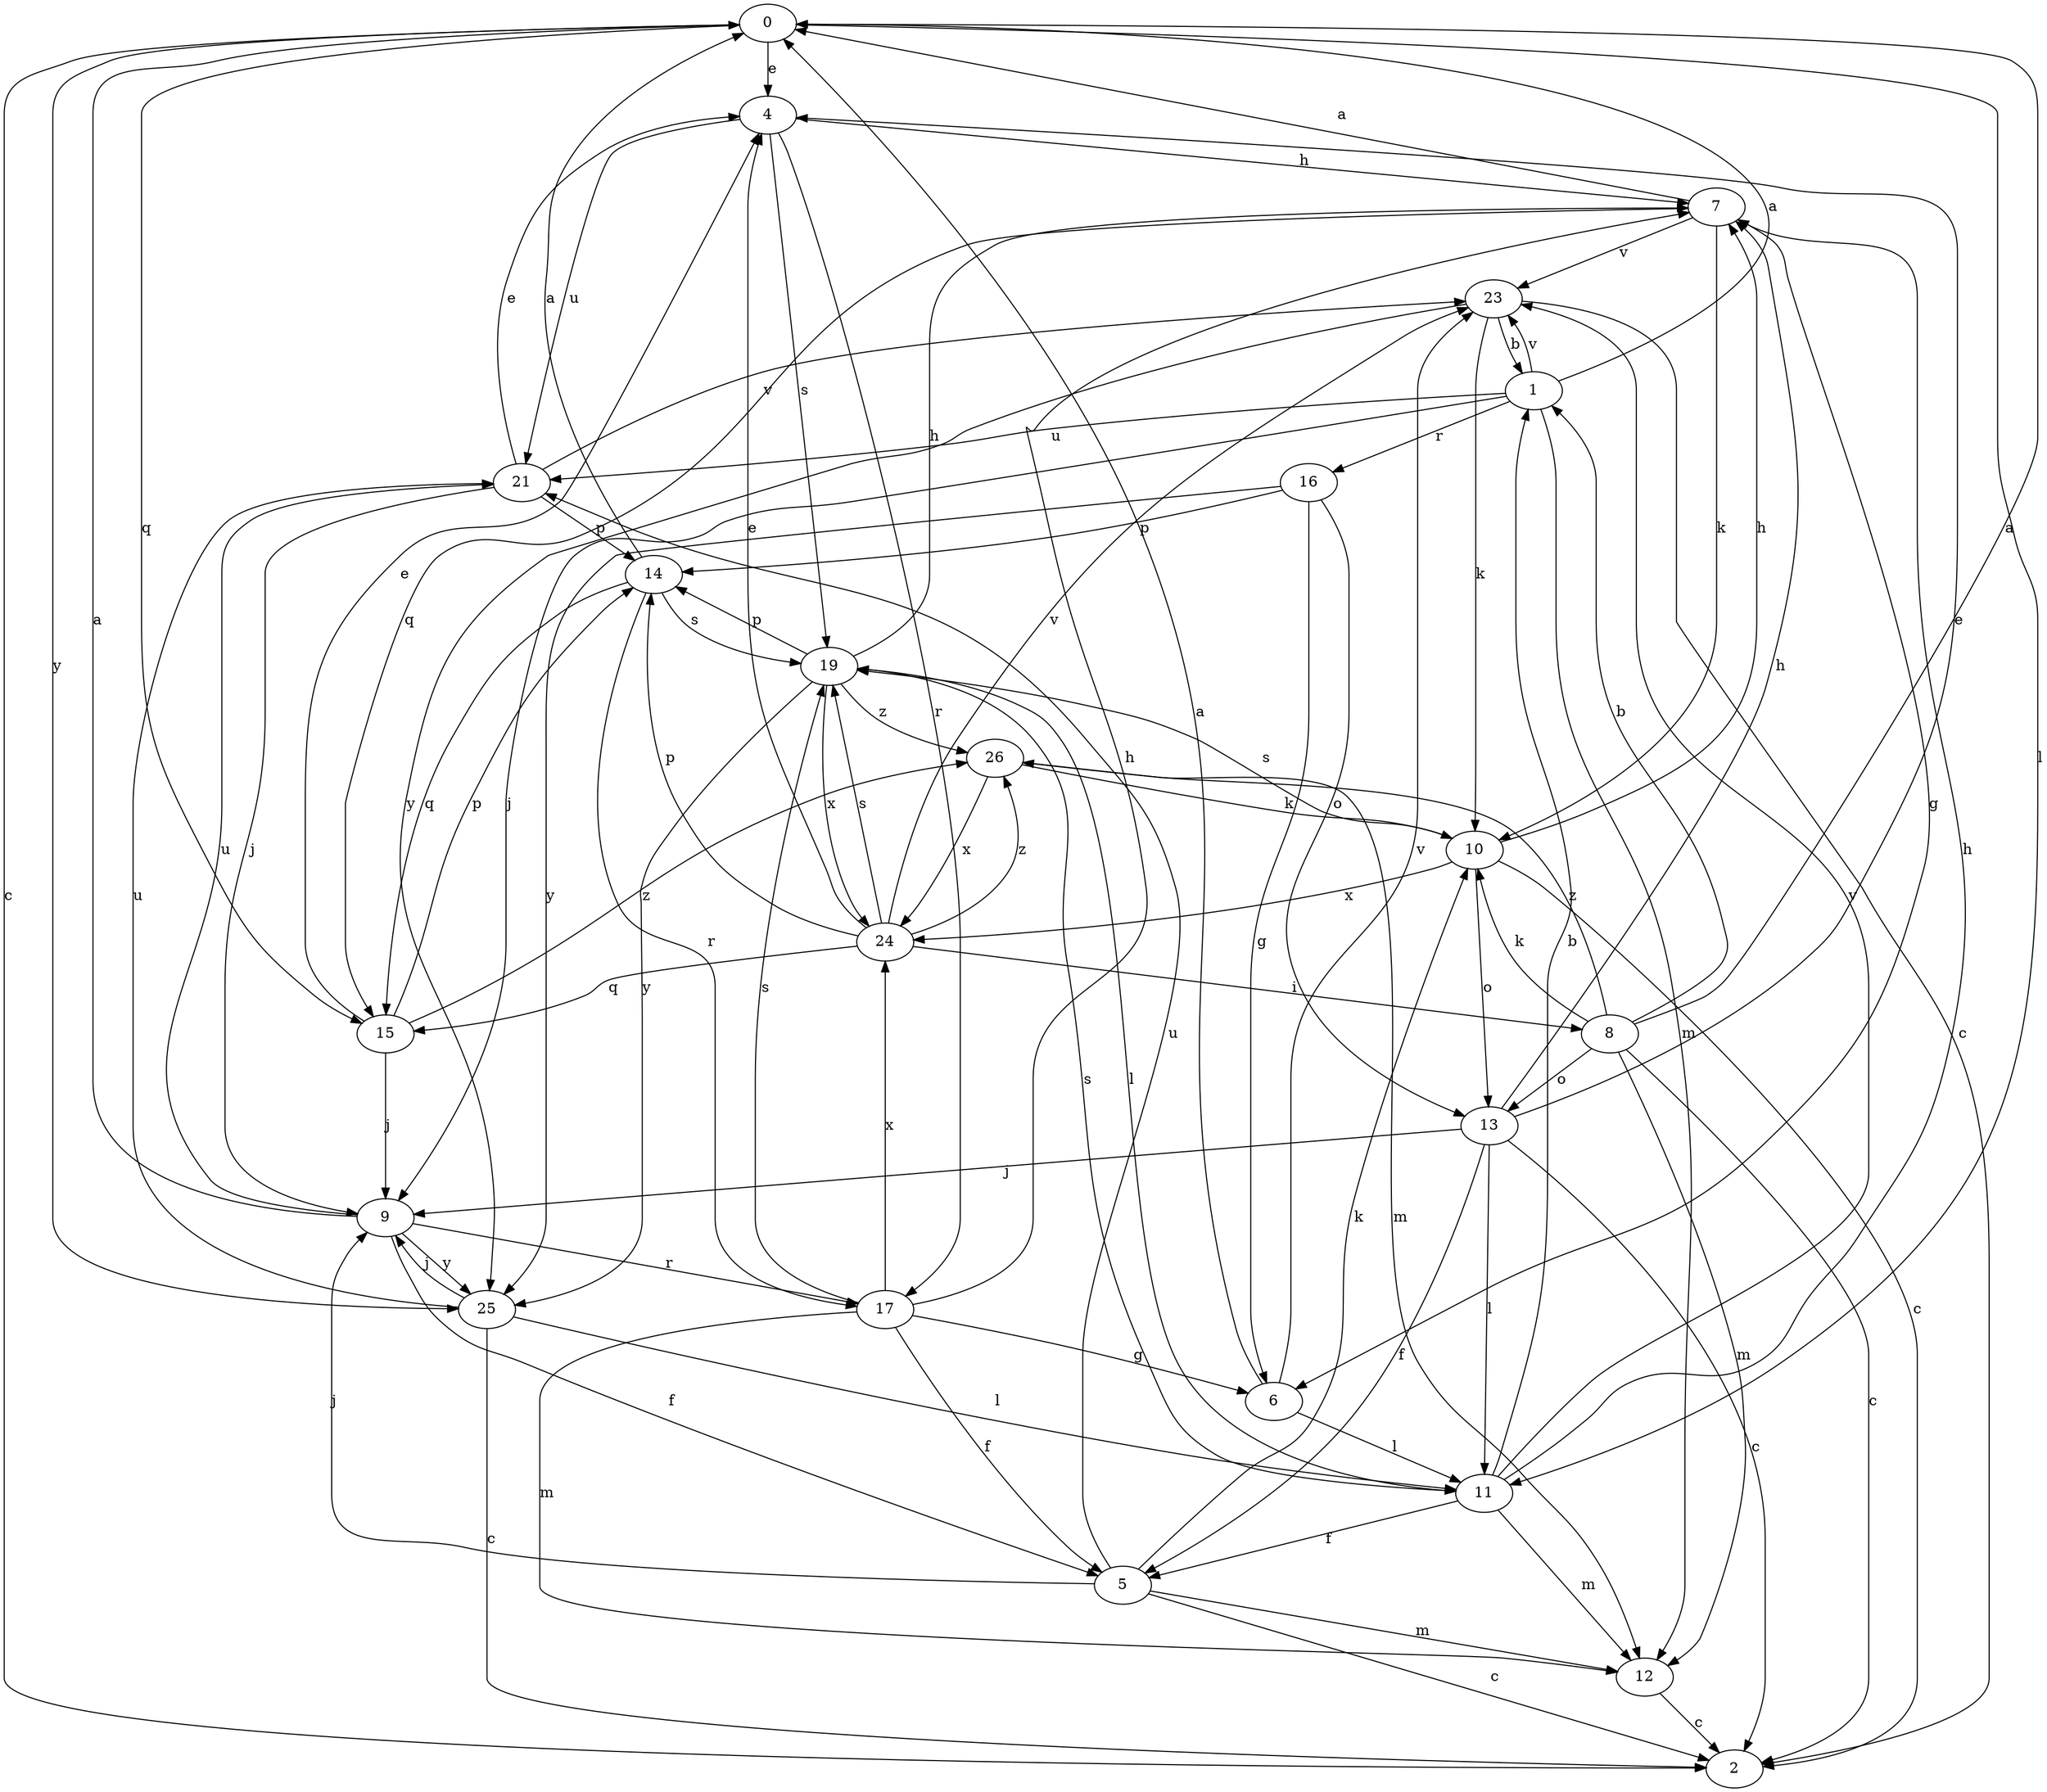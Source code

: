 strict digraph  {
0;
1;
2;
4;
5;
6;
7;
8;
9;
10;
11;
12;
13;
14;
15;
16;
17;
19;
21;
23;
24;
25;
26;
0 -> 2  [label=c];
0 -> 4  [label=e];
0 -> 11  [label=l];
0 -> 15  [label=q];
0 -> 25  [label=y];
1 -> 0  [label=a];
1 -> 9  [label=j];
1 -> 12  [label=m];
1 -> 16  [label=r];
1 -> 21  [label=u];
1 -> 23  [label=v];
4 -> 7  [label=h];
4 -> 17  [label=r];
4 -> 19  [label=s];
4 -> 21  [label=u];
5 -> 2  [label=c];
5 -> 9  [label=j];
5 -> 10  [label=k];
5 -> 12  [label=m];
5 -> 21  [label=u];
6 -> 0  [label=a];
6 -> 11  [label=l];
6 -> 23  [label=v];
7 -> 0  [label=a];
7 -> 6  [label=g];
7 -> 10  [label=k];
7 -> 15  [label=q];
7 -> 23  [label=v];
8 -> 0  [label=a];
8 -> 1  [label=b];
8 -> 2  [label=c];
8 -> 10  [label=k];
8 -> 12  [label=m];
8 -> 13  [label=o];
8 -> 26  [label=z];
9 -> 0  [label=a];
9 -> 5  [label=f];
9 -> 17  [label=r];
9 -> 21  [label=u];
9 -> 25  [label=y];
10 -> 2  [label=c];
10 -> 7  [label=h];
10 -> 13  [label=o];
10 -> 19  [label=s];
10 -> 24  [label=x];
11 -> 1  [label=b];
11 -> 5  [label=f];
11 -> 7  [label=h];
11 -> 12  [label=m];
11 -> 19  [label=s];
11 -> 23  [label=v];
12 -> 2  [label=c];
13 -> 2  [label=c];
13 -> 4  [label=e];
13 -> 5  [label=f];
13 -> 7  [label=h];
13 -> 9  [label=j];
13 -> 11  [label=l];
14 -> 0  [label=a];
14 -> 15  [label=q];
14 -> 17  [label=r];
14 -> 19  [label=s];
15 -> 4  [label=e];
15 -> 9  [label=j];
15 -> 14  [label=p];
15 -> 26  [label=z];
16 -> 6  [label=g];
16 -> 13  [label=o];
16 -> 14  [label=p];
16 -> 25  [label=y];
17 -> 5  [label=f];
17 -> 6  [label=g];
17 -> 7  [label=h];
17 -> 12  [label=m];
17 -> 19  [label=s];
17 -> 24  [label=x];
19 -> 7  [label=h];
19 -> 11  [label=l];
19 -> 14  [label=p];
19 -> 24  [label=x];
19 -> 25  [label=y];
19 -> 26  [label=z];
21 -> 4  [label=e];
21 -> 9  [label=j];
21 -> 14  [label=p];
21 -> 23  [label=v];
23 -> 1  [label=b];
23 -> 2  [label=c];
23 -> 10  [label=k];
23 -> 25  [label=y];
24 -> 4  [label=e];
24 -> 8  [label=i];
24 -> 14  [label=p];
24 -> 15  [label=q];
24 -> 19  [label=s];
24 -> 23  [label=v];
24 -> 26  [label=z];
25 -> 2  [label=c];
25 -> 9  [label=j];
25 -> 11  [label=l];
25 -> 21  [label=u];
26 -> 10  [label=k];
26 -> 12  [label=m];
26 -> 24  [label=x];
}
